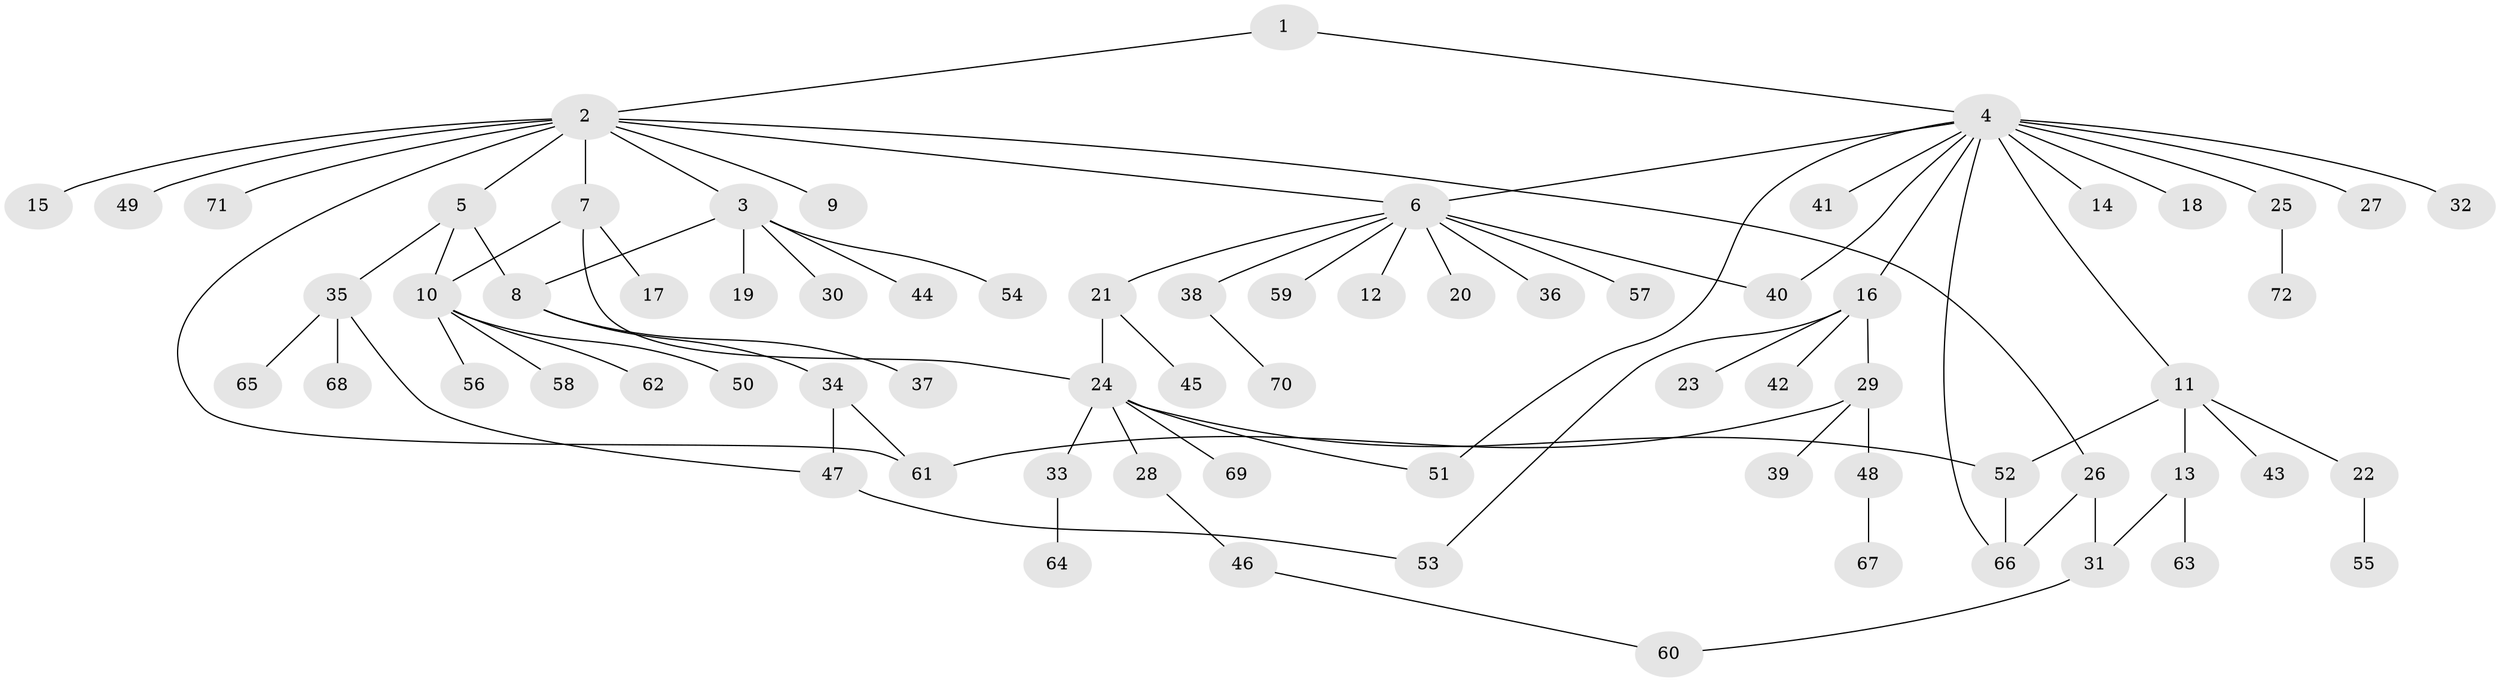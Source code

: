 // Generated by graph-tools (version 1.1) at 2025/14/03/09/25 04:14:28]
// undirected, 72 vertices, 86 edges
graph export_dot {
graph [start="1"]
  node [color=gray90,style=filled];
  1;
  2;
  3;
  4;
  5;
  6;
  7;
  8;
  9;
  10;
  11;
  12;
  13;
  14;
  15;
  16;
  17;
  18;
  19;
  20;
  21;
  22;
  23;
  24;
  25;
  26;
  27;
  28;
  29;
  30;
  31;
  32;
  33;
  34;
  35;
  36;
  37;
  38;
  39;
  40;
  41;
  42;
  43;
  44;
  45;
  46;
  47;
  48;
  49;
  50;
  51;
  52;
  53;
  54;
  55;
  56;
  57;
  58;
  59;
  60;
  61;
  62;
  63;
  64;
  65;
  66;
  67;
  68;
  69;
  70;
  71;
  72;
  1 -- 2;
  1 -- 4;
  2 -- 3;
  2 -- 5;
  2 -- 6;
  2 -- 7;
  2 -- 9;
  2 -- 15;
  2 -- 26;
  2 -- 49;
  2 -- 61;
  2 -- 71;
  3 -- 8;
  3 -- 19;
  3 -- 30;
  3 -- 44;
  3 -- 54;
  4 -- 6;
  4 -- 11;
  4 -- 14;
  4 -- 16;
  4 -- 18;
  4 -- 25;
  4 -- 27;
  4 -- 32;
  4 -- 40;
  4 -- 41;
  4 -- 51;
  4 -- 66;
  5 -- 8;
  5 -- 10;
  5 -- 35;
  6 -- 12;
  6 -- 20;
  6 -- 21;
  6 -- 36;
  6 -- 38;
  6 -- 40;
  6 -- 57;
  6 -- 59;
  7 -- 10;
  7 -- 17;
  7 -- 24;
  8 -- 34;
  8 -- 37;
  10 -- 50;
  10 -- 56;
  10 -- 58;
  10 -- 62;
  11 -- 13;
  11 -- 22;
  11 -- 43;
  11 -- 52;
  13 -- 31;
  13 -- 63;
  16 -- 23;
  16 -- 29;
  16 -- 42;
  16 -- 53;
  21 -- 24;
  21 -- 45;
  22 -- 55;
  24 -- 28;
  24 -- 33;
  24 -- 51;
  24 -- 52;
  24 -- 69;
  25 -- 72;
  26 -- 31;
  26 -- 66;
  28 -- 46;
  29 -- 39;
  29 -- 48;
  29 -- 61;
  31 -- 60;
  33 -- 64;
  34 -- 47;
  34 -- 61;
  35 -- 47;
  35 -- 65;
  35 -- 68;
  38 -- 70;
  46 -- 60;
  47 -- 53;
  48 -- 67;
  52 -- 66;
}
